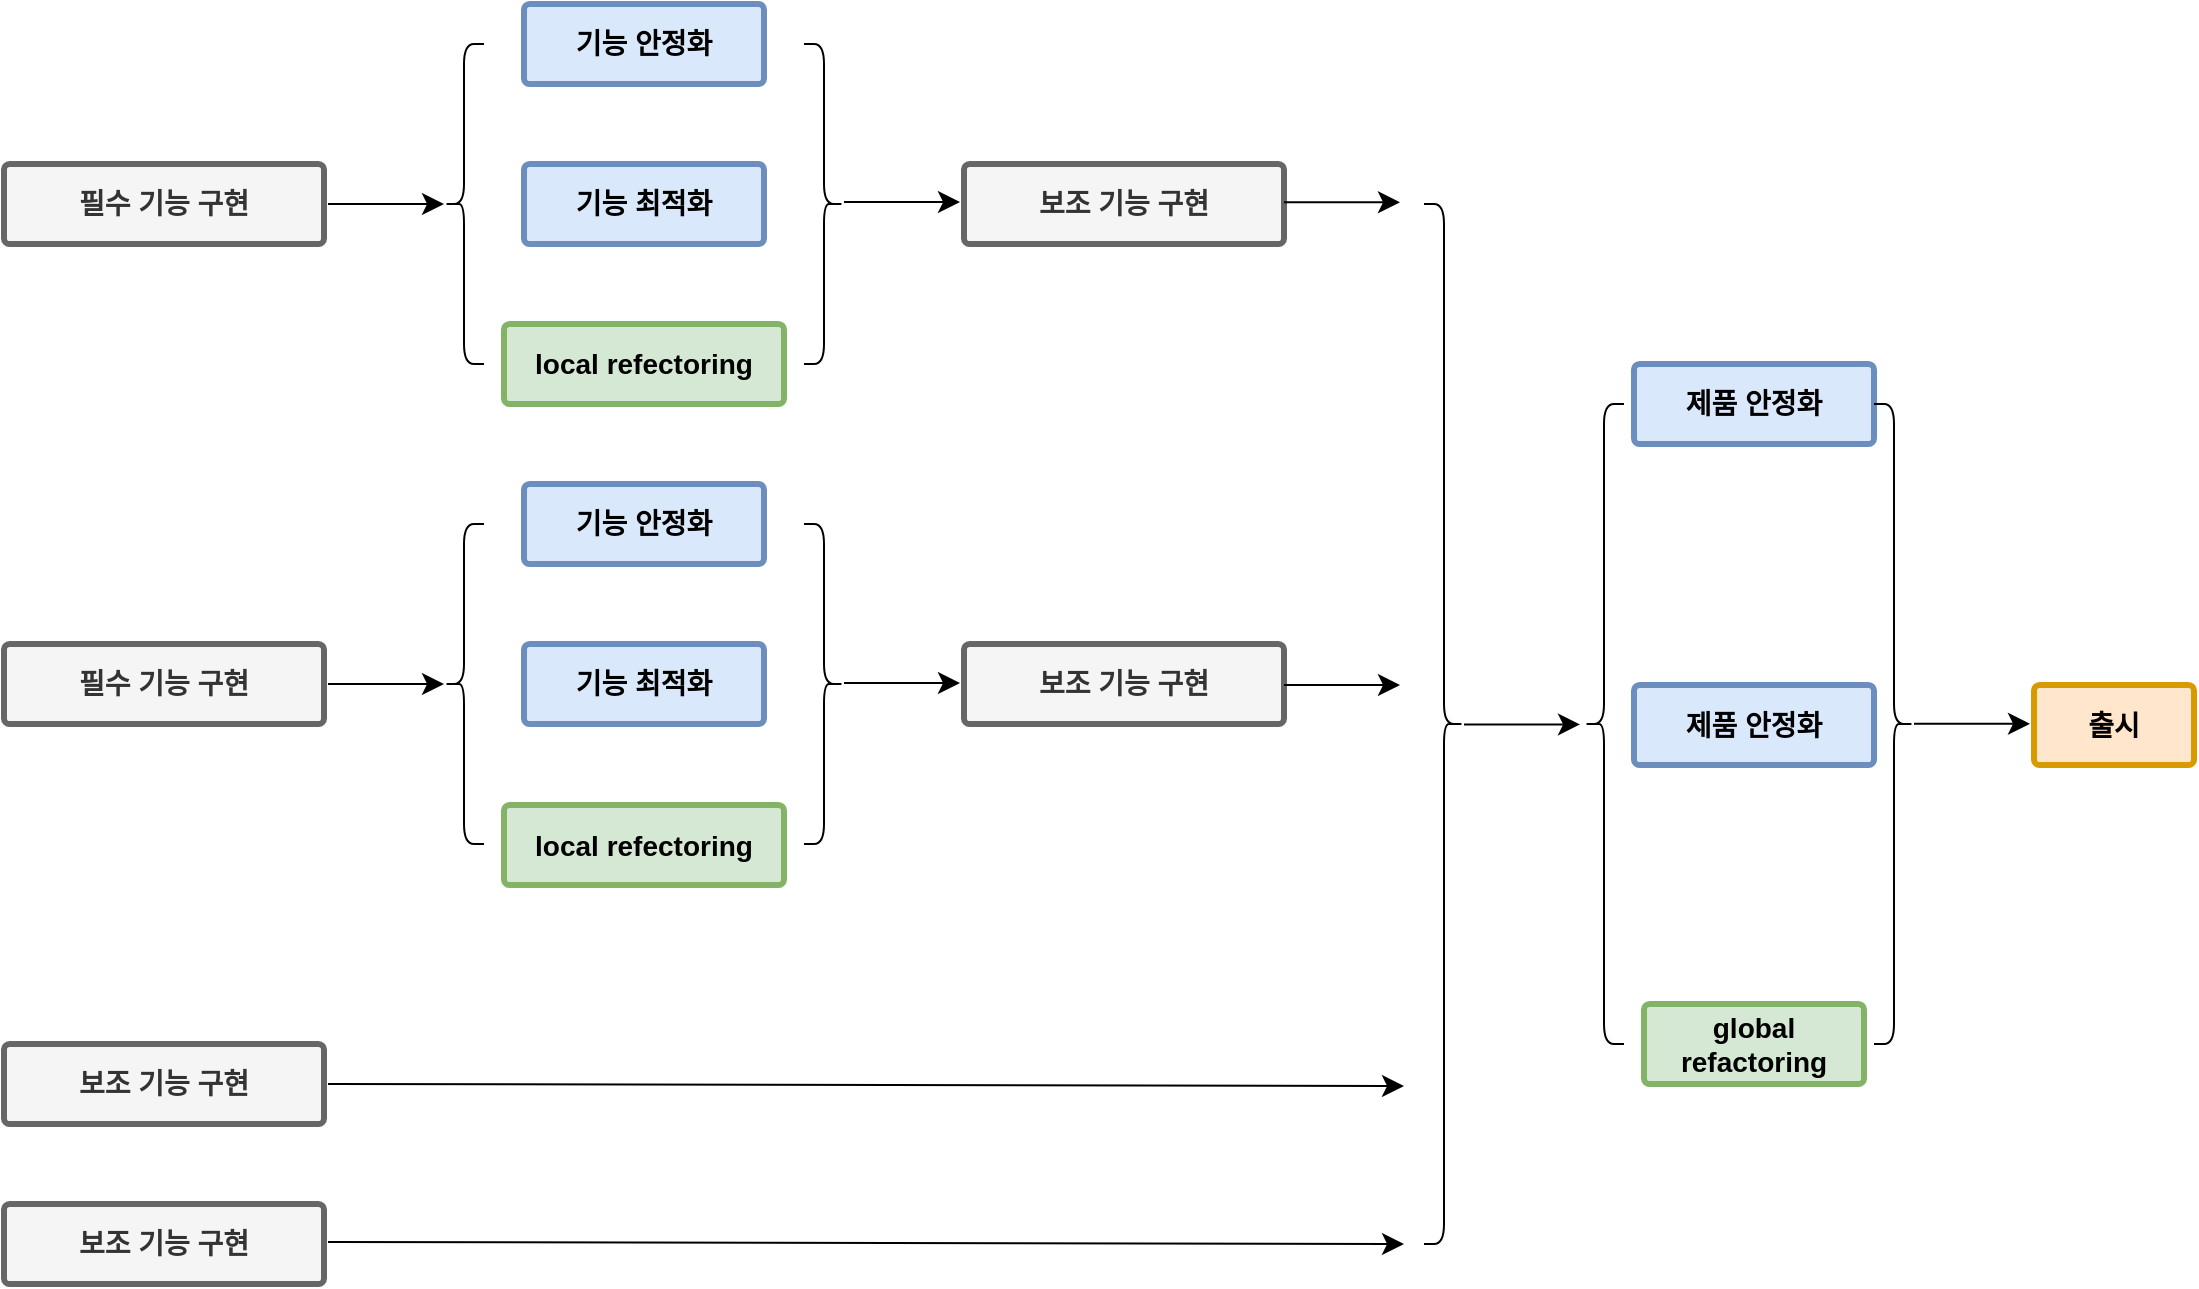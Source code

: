 <mxfile version="26.0.5">
  <diagram id="6a731a19-8d31-9384-78a2-239565b7b9f0" name="Page-1">
    <mxGraphModel dx="1776" dy="1005" grid="1" gridSize="10" guides="1" tooltips="1" connect="1" arrows="1" fold="1" page="1" pageScale="1" pageWidth="1169" pageHeight="827" background="none" math="0" shadow="0">
      <root>
        <mxCell id="0" />
        <mxCell id="1" parent="0" />
        <mxCell id="RP0sFJ-47pNShHVw98Qu-1793" value="" style="edgeStyle=none;curved=1;rounded=0;orthogonalLoop=1;jettySize=auto;html=1;fontSize=12;startSize=8;endSize=8;" parent="1" source="1749" edge="1">
          <mxGeometry relative="1" as="geometry">
            <mxPoint x="260" y="780" as="targetPoint" />
          </mxGeometry>
        </mxCell>
        <mxCell id="1749" value="필수 기능 구현" style="rounded=1;whiteSpace=wrap;html=1;shadow=0;labelBackgroundColor=none;strokeColor=#666666;strokeWidth=3;fillColor=#f5f5f5;fontFamily=Helvetica;fontSize=14;fontColor=#333333;align=center;fontStyle=1;spacing=5;arcSize=7;perimeterSpacing=2;" parent="1" vertex="1">
          <mxGeometry x="40" y="760" width="160" height="40" as="geometry" />
        </mxCell>
        <mxCell id="1760" value="기능 안정화" style="rounded=1;whiteSpace=wrap;html=1;shadow=0;labelBackgroundColor=none;strokeColor=#6c8ebf;strokeWidth=3;fillColor=#dae8fc;fontFamily=Helvetica;fontSize=14;align=center;spacing=5;fontStyle=1;arcSize=7;perimeterSpacing=2;" parent="1" vertex="1">
          <mxGeometry x="300" y="680" width="120" height="40" as="geometry" />
        </mxCell>
        <mxCell id="1771" value="제품 안정화" style="rounded=1;whiteSpace=wrap;html=1;shadow=0;labelBackgroundColor=none;strokeColor=#6c8ebf;strokeWidth=3;fillColor=#dae8fc;fontFamily=Helvetica;fontSize=14;align=center;spacing=5;fontStyle=1;arcSize=7;perimeterSpacing=2;" parent="1" vertex="1">
          <mxGeometry x="855" y="860" width="120" height="40" as="geometry" />
        </mxCell>
        <mxCell id="RP0sFJ-47pNShHVw98Qu-1779" value="기능 최적화" style="rounded=1;whiteSpace=wrap;html=1;shadow=0;labelBackgroundColor=none;strokeColor=#6c8ebf;strokeWidth=3;fillColor=#dae8fc;fontFamily=Helvetica;fontSize=14;align=center;spacing=5;fontStyle=1;arcSize=7;perimeterSpacing=2;" parent="1" vertex="1">
          <mxGeometry x="300" y="760" width="120" height="40" as="geometry" />
        </mxCell>
        <mxCell id="RP0sFJ-47pNShHVw98Qu-1784" value="보조 기능 구현" style="rounded=1;whiteSpace=wrap;html=1;shadow=0;labelBackgroundColor=none;strokeColor=#666666;strokeWidth=3;fillColor=#f5f5f5;fontFamily=Helvetica;fontSize=14;fontColor=#333333;align=center;fontStyle=1;spacing=5;arcSize=7;perimeterSpacing=2;" parent="1" vertex="1">
          <mxGeometry x="40" y="1200" width="160" height="40" as="geometry" />
        </mxCell>
        <mxCell id="RP0sFJ-47pNShHVw98Qu-1794" value="" style="edgeStyle=none;curved=1;rounded=0;orthogonalLoop=1;jettySize=auto;html=1;fontSize=12;startSize=8;endSize=8;" parent="1" source="RP0sFJ-47pNShHVw98Qu-1785" edge="1">
          <mxGeometry relative="1" as="geometry">
            <mxPoint x="260" y="1020" as="targetPoint" />
          </mxGeometry>
        </mxCell>
        <mxCell id="RP0sFJ-47pNShHVw98Qu-1785" value="필수 기능 구현" style="rounded=1;whiteSpace=wrap;html=1;shadow=0;labelBackgroundColor=none;strokeColor=#666666;strokeWidth=3;fillColor=#f5f5f5;fontFamily=Helvetica;fontSize=14;fontColor=#333333;align=center;fontStyle=1;spacing=5;arcSize=7;perimeterSpacing=2;" parent="1" vertex="1">
          <mxGeometry x="40" y="1000" width="160" height="40" as="geometry" />
        </mxCell>
        <mxCell id="RP0sFJ-47pNShHVw98Qu-1787" value="기능 안정화" style="rounded=1;whiteSpace=wrap;html=1;shadow=0;labelBackgroundColor=none;strokeColor=#6c8ebf;strokeWidth=3;fillColor=#dae8fc;fontFamily=Helvetica;fontSize=14;align=center;spacing=5;fontStyle=1;arcSize=7;perimeterSpacing=2;" parent="1" vertex="1">
          <mxGeometry x="300" y="920" width="120" height="40" as="geometry" />
        </mxCell>
        <mxCell id="RP0sFJ-47pNShHVw98Qu-1788" value="기능 최적화" style="rounded=1;whiteSpace=wrap;html=1;shadow=0;labelBackgroundColor=none;strokeColor=#6c8ebf;strokeWidth=3;fillColor=#dae8fc;fontFamily=Helvetica;fontSize=14;align=center;spacing=5;fontStyle=1;arcSize=7;perimeterSpacing=2;" parent="1" vertex="1">
          <mxGeometry x="300" y="1000" width="120" height="40" as="geometry" />
        </mxCell>
        <mxCell id="RP0sFJ-47pNShHVw98Qu-1789" value="보조 기능 구현" style="rounded=1;whiteSpace=wrap;html=1;shadow=0;labelBackgroundColor=none;strokeColor=#666666;strokeWidth=3;fillColor=#f5f5f5;fontFamily=Helvetica;fontSize=14;fontColor=#333333;align=center;fontStyle=1;spacing=5;arcSize=7;perimeterSpacing=2;" parent="1" vertex="1">
          <mxGeometry x="40" y="1280" width="160" height="40" as="geometry" />
        </mxCell>
        <mxCell id="RP0sFJ-47pNShHVw98Qu-1790" value="제품 안정화" style="rounded=1;whiteSpace=wrap;html=1;shadow=0;labelBackgroundColor=none;strokeColor=#6c8ebf;strokeWidth=3;fillColor=#dae8fc;fontFamily=Helvetica;fontSize=14;align=center;spacing=5;fontStyle=1;arcSize=7;perimeterSpacing=2;" parent="1" vertex="1">
          <mxGeometry x="855" y="1020.5" width="120" height="40" as="geometry" />
        </mxCell>
        <mxCell id="RP0sFJ-47pNShHVw98Qu-1791" value="local refectoring" style="rounded=1;whiteSpace=wrap;html=1;shadow=0;labelBackgroundColor=none;strokeColor=#82b366;strokeWidth=3;fillColor=#d5e8d4;fontFamily=Helvetica;fontSize=14;align=center;spacing=5;fontStyle=1;arcSize=7;perimeterSpacing=2;" parent="1" vertex="1">
          <mxGeometry x="290" y="1080.5" width="140" height="40" as="geometry" />
        </mxCell>
        <mxCell id="RP0sFJ-47pNShHVw98Qu-1796" value="" style="shape=curlyBracket;whiteSpace=wrap;html=1;rounded=1;labelPosition=left;verticalLabelPosition=middle;align=right;verticalAlign=middle;" parent="1" vertex="1">
          <mxGeometry x="260" y="940" width="20" height="160" as="geometry" />
        </mxCell>
        <mxCell id="RP0sFJ-47pNShHVw98Qu-1797" value="" style="shape=curlyBracket;whiteSpace=wrap;html=1;rounded=1;labelPosition=left;verticalLabelPosition=middle;align=right;verticalAlign=middle;" parent="1" vertex="1">
          <mxGeometry x="260" y="700" width="20" height="160" as="geometry" />
        </mxCell>
        <mxCell id="RP0sFJ-47pNShHVw98Qu-1798" value="" style="shape=curlyBracket;whiteSpace=wrap;html=1;rounded=1;flipH=1;labelPosition=right;verticalLabelPosition=middle;align=left;verticalAlign=middle;" parent="1" vertex="1">
          <mxGeometry x="440" y="700" width="20" height="160" as="geometry" />
        </mxCell>
        <mxCell id="RP0sFJ-47pNShHVw98Qu-1799" value="" style="shape=curlyBracket;whiteSpace=wrap;html=1;rounded=1;flipH=1;labelPosition=right;verticalLabelPosition=middle;align=left;verticalAlign=middle;" parent="1" vertex="1">
          <mxGeometry x="440" y="940" width="20" height="160" as="geometry" />
        </mxCell>
        <mxCell id="RP0sFJ-47pNShHVw98Qu-1800" value="" style="shape=curlyBracket;whiteSpace=wrap;html=1;rounded=1;labelPosition=left;verticalLabelPosition=middle;align=right;verticalAlign=middle;" parent="1" vertex="1">
          <mxGeometry x="830" y="880" width="20" height="320" as="geometry" />
        </mxCell>
        <mxCell id="RP0sFJ-47pNShHVw98Qu-1803" value="" style="shape=curlyBracket;whiteSpace=wrap;html=1;rounded=1;flipH=1;labelPosition=right;verticalLabelPosition=middle;align=left;verticalAlign=middle;" parent="1" vertex="1">
          <mxGeometry x="975" y="880" width="20" height="320" as="geometry" />
        </mxCell>
        <mxCell id="RP0sFJ-47pNShHVw98Qu-1804" value="출시" style="rounded=1;whiteSpace=wrap;html=1;shadow=0;labelBackgroundColor=none;strokeColor=#d79b00;strokeWidth=3;fillColor=#ffe6cc;fontFamily=Helvetica;fontSize=14;align=center;spacing=5;fontStyle=1;arcSize=7;perimeterSpacing=2;" parent="1" vertex="1">
          <mxGeometry x="1055" y="1020.5" width="80" height="40" as="geometry" />
        </mxCell>
        <mxCell id="RP0sFJ-47pNShHVw98Qu-1805" value="" style="edgeStyle=none;curved=1;rounded=0;orthogonalLoop=1;jettySize=auto;html=1;fontSize=12;startSize=8;endSize=8;" parent="1" edge="1">
          <mxGeometry relative="1" as="geometry">
            <mxPoint x="995" y="1039.88" as="sourcePoint" />
            <mxPoint x="1053" y="1039.88" as="targetPoint" />
          </mxGeometry>
        </mxCell>
        <mxCell id="RP0sFJ-47pNShHVw98Qu-1806" value="" style="shape=curlyBracket;whiteSpace=wrap;html=1;rounded=1;flipH=1;labelPosition=right;verticalLabelPosition=middle;align=left;verticalAlign=middle;size=0.5;" parent="1" vertex="1">
          <mxGeometry x="750" y="780" width="20" height="520" as="geometry" />
        </mxCell>
        <mxCell id="RP0sFJ-47pNShHVw98Qu-1807" value="" style="edgeStyle=none;curved=1;rounded=0;orthogonalLoop=1;jettySize=auto;html=1;fontSize=12;startSize=8;endSize=8;" parent="1" edge="1">
          <mxGeometry relative="1" as="geometry">
            <mxPoint x="770" y="1040.2" as="sourcePoint" />
            <mxPoint x="828" y="1040.2" as="targetPoint" />
          </mxGeometry>
        </mxCell>
        <mxCell id="RP0sFJ-47pNShHVw98Qu-1810" value="" style="edgeStyle=none;curved=1;rounded=0;orthogonalLoop=1;jettySize=auto;html=1;fontSize=12;startSize=8;endSize=8;" parent="1" edge="1">
          <mxGeometry relative="1" as="geometry">
            <mxPoint x="460" y="779.05" as="sourcePoint" />
            <mxPoint x="518" y="779.05" as="targetPoint" />
          </mxGeometry>
        </mxCell>
        <mxCell id="RP0sFJ-47pNShHVw98Qu-1811" value="" style="edgeStyle=none;curved=1;rounded=0;orthogonalLoop=1;jettySize=auto;html=1;fontSize=12;startSize=8;endSize=8;" parent="1" edge="1">
          <mxGeometry relative="1" as="geometry">
            <mxPoint x="460" y="1019.5" as="sourcePoint" />
            <mxPoint x="518" y="1019.5" as="targetPoint" />
          </mxGeometry>
        </mxCell>
        <mxCell id="RP0sFJ-47pNShHVw98Qu-1812" value="" style="edgeStyle=none;curved=1;rounded=0;orthogonalLoop=1;jettySize=auto;html=1;fontSize=12;startSize=8;endSize=8;" parent="1" edge="1">
          <mxGeometry relative="1" as="geometry">
            <mxPoint x="202" y="1299" as="sourcePoint" />
            <mxPoint x="740" y="1300" as="targetPoint" />
          </mxGeometry>
        </mxCell>
        <mxCell id="RP0sFJ-47pNShHVw98Qu-1813" value="" style="edgeStyle=none;curved=1;rounded=0;orthogonalLoop=1;jettySize=auto;html=1;fontSize=12;startSize=8;endSize=8;" parent="1" edge="1">
          <mxGeometry relative="1" as="geometry">
            <mxPoint x="202" y="1220" as="sourcePoint" />
            <mxPoint x="740" y="1221" as="targetPoint" />
          </mxGeometry>
        </mxCell>
        <mxCell id="RP0sFJ-47pNShHVw98Qu-1814" value="global refactoring" style="rounded=1;whiteSpace=wrap;html=1;shadow=0;labelBackgroundColor=none;strokeColor=#82b366;strokeWidth=3;fillColor=#d5e8d4;fontFamily=Helvetica;fontSize=14;align=center;spacing=5;fontStyle=1;arcSize=7;perimeterSpacing=2;" parent="1" vertex="1">
          <mxGeometry x="860" y="1180" width="110" height="40" as="geometry" />
        </mxCell>
        <mxCell id="RP0sFJ-47pNShHVw98Qu-1815" value="local refectoring" style="rounded=1;whiteSpace=wrap;html=1;shadow=0;labelBackgroundColor=none;strokeColor=#82b366;strokeWidth=3;fillColor=#d5e8d4;fontFamily=Helvetica;fontSize=14;align=center;spacing=5;fontStyle=1;arcSize=7;perimeterSpacing=2;" parent="1" vertex="1">
          <mxGeometry x="290" y="840" width="140" height="40" as="geometry" />
        </mxCell>
        <mxCell id="7f9ogIe5_do5MOT3PUXY-1771" value="보조 기능 구현" style="rounded=1;whiteSpace=wrap;html=1;shadow=0;labelBackgroundColor=none;strokeColor=#666666;strokeWidth=3;fillColor=#f5f5f5;fontFamily=Helvetica;fontSize=14;fontColor=#333333;align=center;fontStyle=1;spacing=5;arcSize=7;perimeterSpacing=2;" vertex="1" parent="1">
          <mxGeometry x="520" y="1000" width="160" height="40" as="geometry" />
        </mxCell>
        <mxCell id="7f9ogIe5_do5MOT3PUXY-1773" value="보조 기능 구현" style="rounded=1;whiteSpace=wrap;html=1;shadow=0;labelBackgroundColor=none;strokeColor=#666666;strokeWidth=3;fillColor=#f5f5f5;fontFamily=Helvetica;fontSize=14;fontColor=#333333;align=center;fontStyle=1;spacing=5;arcSize=7;perimeterSpacing=2;" vertex="1" parent="1">
          <mxGeometry x="520" y="760" width="160" height="40" as="geometry" />
        </mxCell>
        <mxCell id="7f9ogIe5_do5MOT3PUXY-1774" value="" style="edgeStyle=none;curved=1;rounded=0;orthogonalLoop=1;jettySize=auto;html=1;fontSize=12;startSize=8;endSize=8;" edge="1" parent="1">
          <mxGeometry relative="1" as="geometry">
            <mxPoint x="680" y="779.13" as="sourcePoint" />
            <mxPoint x="738" y="779.13" as="targetPoint" />
          </mxGeometry>
        </mxCell>
        <mxCell id="7f9ogIe5_do5MOT3PUXY-1775" value="" style="edgeStyle=none;curved=1;rounded=0;orthogonalLoop=1;jettySize=auto;html=1;fontSize=12;startSize=8;endSize=8;" edge="1" parent="1">
          <mxGeometry relative="1" as="geometry">
            <mxPoint x="680" y="1020.5" as="sourcePoint" />
            <mxPoint x="738" y="1020.5" as="targetPoint" />
          </mxGeometry>
        </mxCell>
      </root>
    </mxGraphModel>
  </diagram>
</mxfile>
